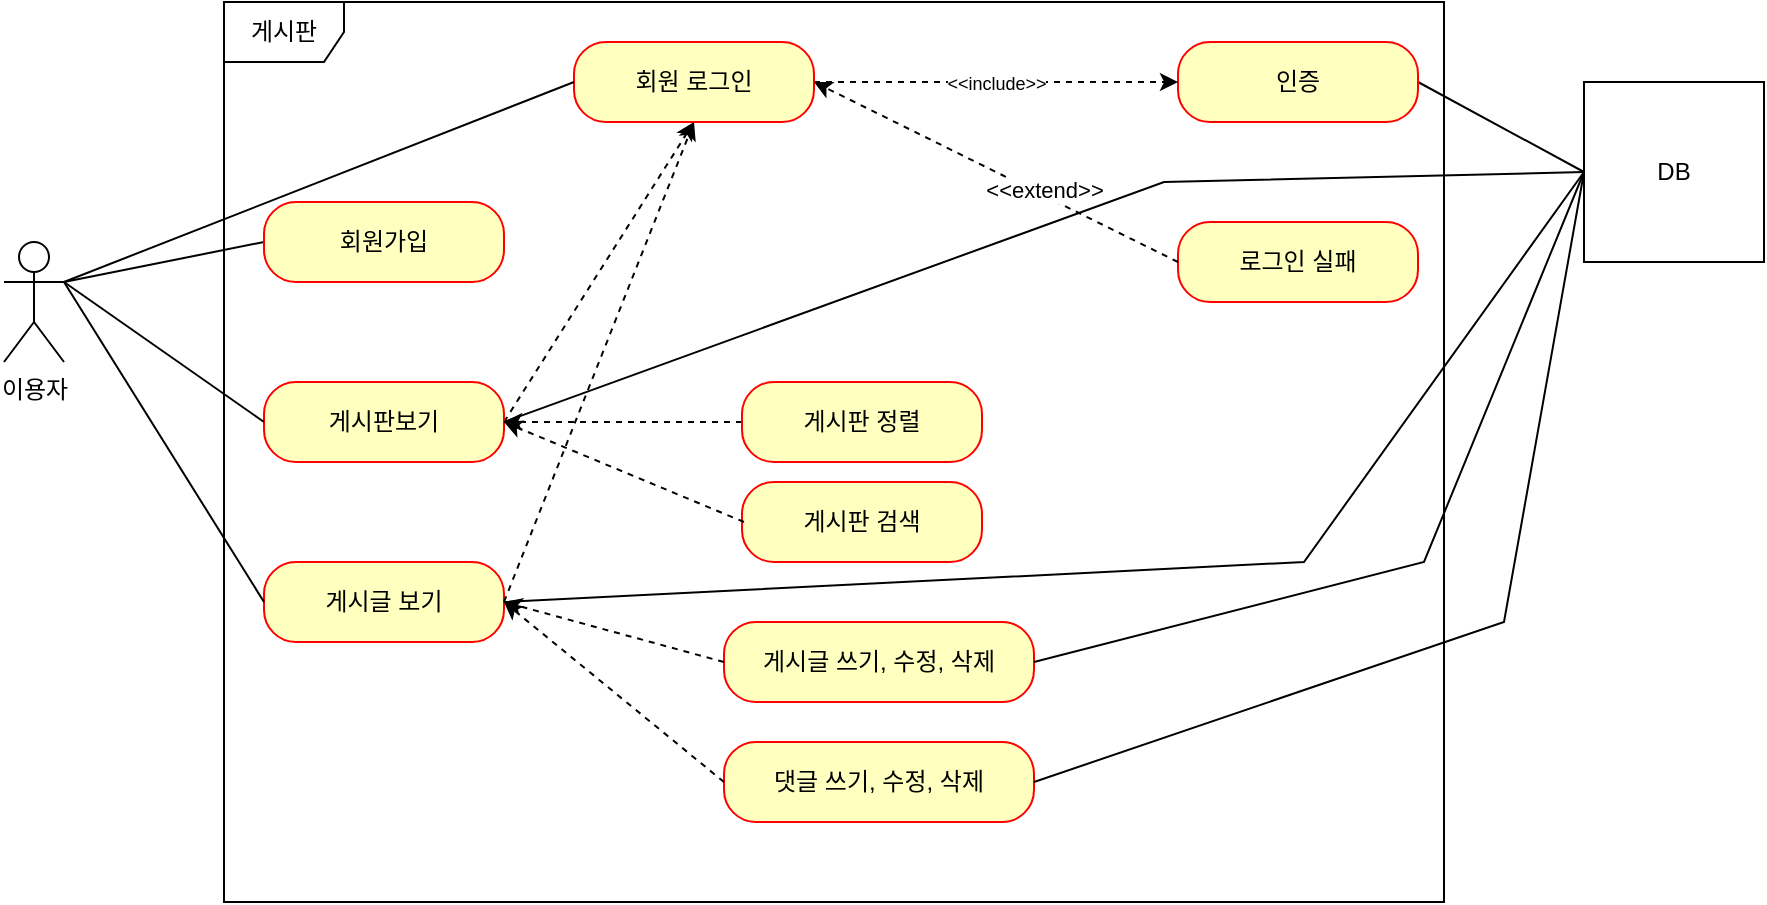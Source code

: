<mxfile version="21.7.5" type="github">
  <diagram name="페이지-1" id="lJRpK2_EZAh4zD45dn1M">
    <mxGraphModel dx="989" dy="539" grid="1" gridSize="10" guides="1" tooltips="1" connect="1" arrows="1" fold="1" page="1" pageScale="1" pageWidth="827" pageHeight="1169" math="0" shadow="0">
      <root>
        <mxCell id="0" />
        <mxCell id="1" parent="0" />
        <mxCell id="5GLliRjOBxlWxBrmZSmd-18" style="rounded=0;orthogonalLoop=1;jettySize=auto;html=1;exitX=1;exitY=0.333;exitDx=0;exitDy=0;exitPerimeter=0;entryX=0;entryY=0.5;entryDx=0;entryDy=0;endArrow=none;endFill=0;" edge="1" parent="1" source="5GLliRjOBxlWxBrmZSmd-1" target="5GLliRjOBxlWxBrmZSmd-6">
          <mxGeometry relative="1" as="geometry" />
        </mxCell>
        <mxCell id="5GLliRjOBxlWxBrmZSmd-1" value="이용자" style="shape=umlActor;verticalLabelPosition=bottom;verticalAlign=top;html=1;outlineConnect=0;" vertex="1" parent="1">
          <mxGeometry x="120" y="280" width="30" height="60" as="geometry" />
        </mxCell>
        <mxCell id="5GLliRjOBxlWxBrmZSmd-5" value="게시판" style="shape=umlFrame;whiteSpace=wrap;html=1;pointerEvents=0;" vertex="1" parent="1">
          <mxGeometry x="230" y="160" width="610" height="450" as="geometry" />
        </mxCell>
        <mxCell id="5GLliRjOBxlWxBrmZSmd-6" value="회원가입" style="rounded=1;whiteSpace=wrap;html=1;arcSize=40;fontColor=#000000;fillColor=#ffffc0;strokeColor=#ff0000;" vertex="1" parent="1">
          <mxGeometry x="250" y="260" width="120" height="40" as="geometry" />
        </mxCell>
        <mxCell id="5GLliRjOBxlWxBrmZSmd-26" style="rounded=0;orthogonalLoop=1;jettySize=auto;html=1;entryX=0.5;entryY=1;entryDx=0;entryDy=0;dashed=1;exitX=1;exitY=0.5;exitDx=0;exitDy=0;" edge="1" parent="1" source="5GLliRjOBxlWxBrmZSmd-8" target="5GLliRjOBxlWxBrmZSmd-11">
          <mxGeometry relative="1" as="geometry" />
        </mxCell>
        <mxCell id="5GLliRjOBxlWxBrmZSmd-8" value="게시판보기" style="rounded=1;whiteSpace=wrap;html=1;arcSize=40;fontColor=#000000;fillColor=#ffffc0;strokeColor=#ff0000;" vertex="1" parent="1">
          <mxGeometry x="250" y="350" width="120" height="40" as="geometry" />
        </mxCell>
        <mxCell id="5GLliRjOBxlWxBrmZSmd-37" style="rounded=0;orthogonalLoop=1;jettySize=auto;html=1;exitX=1;exitY=0.5;exitDx=0;exitDy=0;entryX=0;entryY=0.5;entryDx=0;entryDy=0;endArrow=none;endFill=0;" edge="1" parent="1" source="5GLliRjOBxlWxBrmZSmd-9" target="5GLliRjOBxlWxBrmZSmd-33">
          <mxGeometry relative="1" as="geometry" />
        </mxCell>
        <mxCell id="5GLliRjOBxlWxBrmZSmd-9" value="인증" style="rounded=1;whiteSpace=wrap;html=1;arcSize=40;fontColor=#000000;fillColor=#ffffc0;strokeColor=#ff0000;" vertex="1" parent="1">
          <mxGeometry x="707" y="180" width="120" height="40" as="geometry" />
        </mxCell>
        <mxCell id="5GLliRjOBxlWxBrmZSmd-10" value="게시글 보기" style="rounded=1;whiteSpace=wrap;html=1;arcSize=40;fontColor=#000000;fillColor=#ffffc0;strokeColor=#ff0000;" vertex="1" parent="1">
          <mxGeometry x="250" y="440" width="120" height="40" as="geometry" />
        </mxCell>
        <mxCell id="5GLliRjOBxlWxBrmZSmd-22" value="&lt;font style=&quot;font-size: 9px;&quot;&gt;&amp;lt;&amp;lt;include&amp;gt;&amp;gt;&lt;/font&gt;" style="edgeStyle=orthogonalEdgeStyle;rounded=0;orthogonalLoop=1;jettySize=auto;html=1;entryX=0;entryY=0.5;entryDx=0;entryDy=0;endArrow=classic;endFill=1;strokeWidth=1;dashed=1;" edge="1" parent="1" source="5GLliRjOBxlWxBrmZSmd-11" target="5GLliRjOBxlWxBrmZSmd-9">
          <mxGeometry relative="1" as="geometry" />
        </mxCell>
        <mxCell id="5GLliRjOBxlWxBrmZSmd-11" value="회원 로그인" style="rounded=1;whiteSpace=wrap;html=1;arcSize=40;fontColor=#000000;fillColor=#ffffc0;strokeColor=#ff0000;" vertex="1" parent="1">
          <mxGeometry x="405" y="180" width="120" height="40" as="geometry" />
        </mxCell>
        <mxCell id="5GLliRjOBxlWxBrmZSmd-12" value="로그인 실패" style="rounded=1;whiteSpace=wrap;html=1;arcSize=40;fontColor=#000000;fillColor=#ffffc0;strokeColor=#ff0000;" vertex="1" parent="1">
          <mxGeometry x="707" y="270" width="120" height="40" as="geometry" />
        </mxCell>
        <mxCell id="5GLliRjOBxlWxBrmZSmd-28" style="edgeStyle=orthogonalEdgeStyle;rounded=0;orthogonalLoop=1;jettySize=auto;html=1;dashed=1;" edge="1" parent="1" source="5GLliRjOBxlWxBrmZSmd-14">
          <mxGeometry relative="1" as="geometry">
            <mxPoint x="370" y="370" as="targetPoint" />
          </mxGeometry>
        </mxCell>
        <mxCell id="5GLliRjOBxlWxBrmZSmd-14" value="게시판 정렬" style="rounded=1;whiteSpace=wrap;html=1;arcSize=40;fontColor=#000000;fillColor=#ffffc0;strokeColor=#ff0000;" vertex="1" parent="1">
          <mxGeometry x="489" y="350" width="120" height="40" as="geometry" />
        </mxCell>
        <mxCell id="5GLliRjOBxlWxBrmZSmd-15" value="게시판 검색" style="rounded=1;whiteSpace=wrap;html=1;arcSize=40;fontColor=#000000;fillColor=#ffffc0;strokeColor=#ff0000;" vertex="1" parent="1">
          <mxGeometry x="489" y="400" width="120" height="40" as="geometry" />
        </mxCell>
        <mxCell id="5GLliRjOBxlWxBrmZSmd-16" value="게시글 쓰기, 수정, 삭제" style="rounded=1;whiteSpace=wrap;html=1;arcSize=40;fontColor=#000000;fillColor=#ffffc0;strokeColor=#ff0000;" vertex="1" parent="1">
          <mxGeometry x="480" y="470" width="155" height="40" as="geometry" />
        </mxCell>
        <mxCell id="5GLliRjOBxlWxBrmZSmd-17" value="댓글 쓰기, 수정, 삭제" style="rounded=1;whiteSpace=wrap;html=1;arcSize=40;fontColor=#000000;fillColor=#ffffc0;strokeColor=#ff0000;" vertex="1" parent="1">
          <mxGeometry x="480" y="530" width="155" height="40" as="geometry" />
        </mxCell>
        <mxCell id="5GLliRjOBxlWxBrmZSmd-19" style="rounded=0;orthogonalLoop=1;jettySize=auto;html=1;endArrow=none;endFill=0;entryX=0;entryY=0.5;entryDx=0;entryDy=0;" edge="1" parent="1" target="5GLliRjOBxlWxBrmZSmd-11">
          <mxGeometry relative="1" as="geometry">
            <mxPoint x="150" y="300" as="sourcePoint" />
            <mxPoint x="400" y="200" as="targetPoint" />
          </mxGeometry>
        </mxCell>
        <mxCell id="5GLliRjOBxlWxBrmZSmd-20" style="rounded=0;orthogonalLoop=1;jettySize=auto;html=1;endArrow=none;endFill=0;entryX=0;entryY=0.5;entryDx=0;entryDy=0;" edge="1" parent="1" target="5GLliRjOBxlWxBrmZSmd-10">
          <mxGeometry relative="1" as="geometry">
            <mxPoint x="150" y="300" as="sourcePoint" />
            <mxPoint x="417" y="217" as="targetPoint" />
          </mxGeometry>
        </mxCell>
        <mxCell id="5GLliRjOBxlWxBrmZSmd-21" style="rounded=0;orthogonalLoop=1;jettySize=auto;html=1;endArrow=none;endFill=0;entryX=0;entryY=0.5;entryDx=0;entryDy=0;" edge="1" parent="1" target="5GLliRjOBxlWxBrmZSmd-8">
          <mxGeometry relative="1" as="geometry">
            <mxPoint x="150" y="300" as="sourcePoint" />
            <mxPoint x="257" y="365" as="targetPoint" />
          </mxGeometry>
        </mxCell>
        <mxCell id="5GLliRjOBxlWxBrmZSmd-23" style="rounded=0;orthogonalLoop=1;jettySize=auto;html=1;endArrow=classic;endFill=1;exitX=0;exitY=0.5;exitDx=0;exitDy=0;dashed=1;entryX=1;entryY=0.5;entryDx=0;entryDy=0;" edge="1" parent="1" source="5GLliRjOBxlWxBrmZSmd-12" target="5GLliRjOBxlWxBrmZSmd-11">
          <mxGeometry relative="1" as="geometry">
            <mxPoint x="535" y="210" as="sourcePoint" />
            <mxPoint x="580" y="210" as="targetPoint" />
          </mxGeometry>
        </mxCell>
        <mxCell id="5GLliRjOBxlWxBrmZSmd-24" value="&amp;lt;&amp;lt;extend&amp;gt;&amp;gt;" style="edgeLabel;html=1;align=center;verticalAlign=middle;resizable=0;points=[];" vertex="1" connectable="0" parent="5GLliRjOBxlWxBrmZSmd-23">
          <mxGeometry x="-0.246" y="-3" relative="1" as="geometry">
            <mxPoint as="offset" />
          </mxGeometry>
        </mxCell>
        <mxCell id="5GLliRjOBxlWxBrmZSmd-27" style="rounded=0;orthogonalLoop=1;jettySize=auto;html=1;entryX=0.5;entryY=1;entryDx=0;entryDy=0;dashed=1;exitX=1;exitY=0.5;exitDx=0;exitDy=0;" edge="1" parent="1" source="5GLliRjOBxlWxBrmZSmd-10" target="5GLliRjOBxlWxBrmZSmd-11">
          <mxGeometry relative="1" as="geometry">
            <mxPoint x="341" y="360" as="sourcePoint" />
            <mxPoint x="475" y="230" as="targetPoint" />
          </mxGeometry>
        </mxCell>
        <mxCell id="5GLliRjOBxlWxBrmZSmd-30" style="rounded=0;orthogonalLoop=1;jettySize=auto;html=1;dashed=1;" edge="1" parent="1">
          <mxGeometry relative="1" as="geometry">
            <mxPoint x="370" y="370" as="targetPoint" />
            <mxPoint x="490" y="420" as="sourcePoint" />
          </mxGeometry>
        </mxCell>
        <mxCell id="5GLliRjOBxlWxBrmZSmd-31" style="rounded=0;orthogonalLoop=1;jettySize=auto;html=1;dashed=1;exitX=0;exitY=0.5;exitDx=0;exitDy=0;entryX=1;entryY=0.5;entryDx=0;entryDy=0;" edge="1" parent="1" source="5GLliRjOBxlWxBrmZSmd-16" target="5GLliRjOBxlWxBrmZSmd-10">
          <mxGeometry relative="1" as="geometry">
            <mxPoint x="380" y="380" as="targetPoint" />
            <mxPoint x="500" y="430" as="sourcePoint" />
          </mxGeometry>
        </mxCell>
        <mxCell id="5GLliRjOBxlWxBrmZSmd-32" style="rounded=0;orthogonalLoop=1;jettySize=auto;html=1;dashed=1;exitX=0;exitY=0.5;exitDx=0;exitDy=0;entryX=1;entryY=0.5;entryDx=0;entryDy=0;" edge="1" parent="1" source="5GLliRjOBxlWxBrmZSmd-17" target="5GLliRjOBxlWxBrmZSmd-10">
          <mxGeometry relative="1" as="geometry">
            <mxPoint x="380" y="470" as="targetPoint" />
            <mxPoint x="490" y="500" as="sourcePoint" />
          </mxGeometry>
        </mxCell>
        <mxCell id="5GLliRjOBxlWxBrmZSmd-33" value="DB" style="html=1;dropTarget=0;whiteSpace=wrap;" vertex="1" parent="1">
          <mxGeometry x="910" y="200" width="90" height="90" as="geometry" />
        </mxCell>
        <mxCell id="5GLliRjOBxlWxBrmZSmd-38" style="rounded=0;orthogonalLoop=1;jettySize=auto;html=1;entryX=0;entryY=0.5;entryDx=0;entryDy=0;endArrow=none;endFill=0;" edge="1" parent="1" target="5GLliRjOBxlWxBrmZSmd-33">
          <mxGeometry relative="1" as="geometry">
            <mxPoint x="370" y="460" as="sourcePoint" />
            <mxPoint x="960" y="255" as="targetPoint" />
            <Array as="points">
              <mxPoint x="770" y="440" />
            </Array>
          </mxGeometry>
        </mxCell>
        <mxCell id="5GLliRjOBxlWxBrmZSmd-39" style="rounded=0;orthogonalLoop=1;jettySize=auto;html=1;entryX=0;entryY=0.5;entryDx=0;entryDy=0;endArrow=none;endFill=0;exitX=1;exitY=0.5;exitDx=0;exitDy=0;" edge="1" parent="1" source="5GLliRjOBxlWxBrmZSmd-8" target="5GLliRjOBxlWxBrmZSmd-33">
          <mxGeometry relative="1" as="geometry">
            <mxPoint x="380" y="470" as="sourcePoint" />
            <mxPoint x="960" y="255" as="targetPoint" />
            <Array as="points">
              <mxPoint x="700" y="250" />
            </Array>
          </mxGeometry>
        </mxCell>
        <mxCell id="5GLliRjOBxlWxBrmZSmd-40" style="rounded=0;orthogonalLoop=1;jettySize=auto;html=1;entryX=0;entryY=0.5;entryDx=0;entryDy=0;endArrow=none;endFill=0;exitX=1;exitY=0.5;exitDx=0;exitDy=0;" edge="1" parent="1" source="5GLliRjOBxlWxBrmZSmd-16" target="5GLliRjOBxlWxBrmZSmd-33">
          <mxGeometry relative="1" as="geometry">
            <mxPoint x="480" y="505" as="sourcePoint" />
            <mxPoint x="1060" y="380" as="targetPoint" />
            <Array as="points">
              <mxPoint x="830" y="440" />
            </Array>
          </mxGeometry>
        </mxCell>
        <mxCell id="5GLliRjOBxlWxBrmZSmd-41" style="rounded=0;orthogonalLoop=1;jettySize=auto;html=1;endArrow=none;endFill=0;exitX=1;exitY=0.5;exitDx=0;exitDy=0;entryX=0;entryY=0.5;entryDx=0;entryDy=0;" edge="1" parent="1" source="5GLliRjOBxlWxBrmZSmd-17" target="5GLliRjOBxlWxBrmZSmd-33">
          <mxGeometry relative="1" as="geometry">
            <mxPoint x="645" y="500" as="sourcePoint" />
            <mxPoint x="950" y="240" as="targetPoint" />
            <Array as="points">
              <mxPoint x="870" y="470" />
            </Array>
          </mxGeometry>
        </mxCell>
      </root>
    </mxGraphModel>
  </diagram>
</mxfile>

